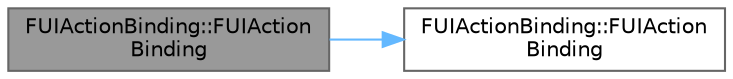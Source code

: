 digraph "FUIActionBinding::FUIActionBinding"
{
 // INTERACTIVE_SVG=YES
 // LATEX_PDF_SIZE
  bgcolor="transparent";
  edge [fontname=Helvetica,fontsize=10,labelfontname=Helvetica,labelfontsize=10];
  node [fontname=Helvetica,fontsize=10,shape=box,height=0.2,width=0.4];
  rankdir="LR";
  Node1 [id="Node000001",label="FUIActionBinding::FUIAction\lBinding",height=0.2,width=0.4,color="gray40", fillcolor="grey60", style="filled", fontcolor="black",tooltip=" "];
  Node1 -> Node2 [id="edge1_Node000001_Node000002",color="steelblue1",style="solid",tooltip=" "];
  Node2 [id="Node000002",label="FUIActionBinding::FUIAction\lBinding",height=0.2,width=0.4,color="grey40", fillcolor="white", style="filled",URL="$d3/dfb/structFUIActionBinding.html#a3b58053c2da6e03e38c674e579aa6d65",tooltip=" "];
}
